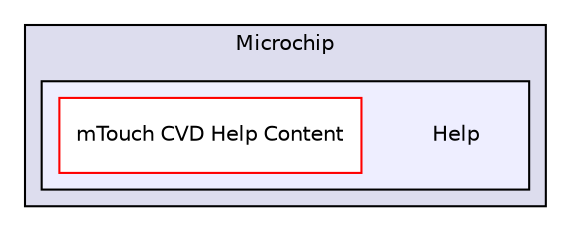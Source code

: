 digraph "C:/Users/mainuser/Desktop/School/SeniorProject/EthKitTCP/Microchip/Help" {
  compound=true
  node [ fontsize="10", fontname="Helvetica"];
  edge [ labelfontsize="10", labelfontname="Helvetica"];
  subgraph clusterdir_75a0e0ee32de9d5f6d78f757d89d8692 {
    graph [ bgcolor="#ddddee", pencolor="black", label="Microchip" fontname="Helvetica", fontsize="10", URL="dir_75a0e0ee32de9d5f6d78f757d89d8692.html"]
  subgraph clusterdir_46cbad48edecb733bf77eab368682074 {
    graph [ bgcolor="#eeeeff", pencolor="black", label="" URL="dir_46cbad48edecb733bf77eab368682074.html"];
    dir_46cbad48edecb733bf77eab368682074 [shape=plaintext label="Help"];
    dir_01df8a64f36e195e5bbbdf9e4d6f7ebb [shape=box label="mTouch CVD Help Content" color="red" fillcolor="white" style="filled" URL="dir_01df8a64f36e195e5bbbdf9e4d6f7ebb.html"];
  }
  }
}

